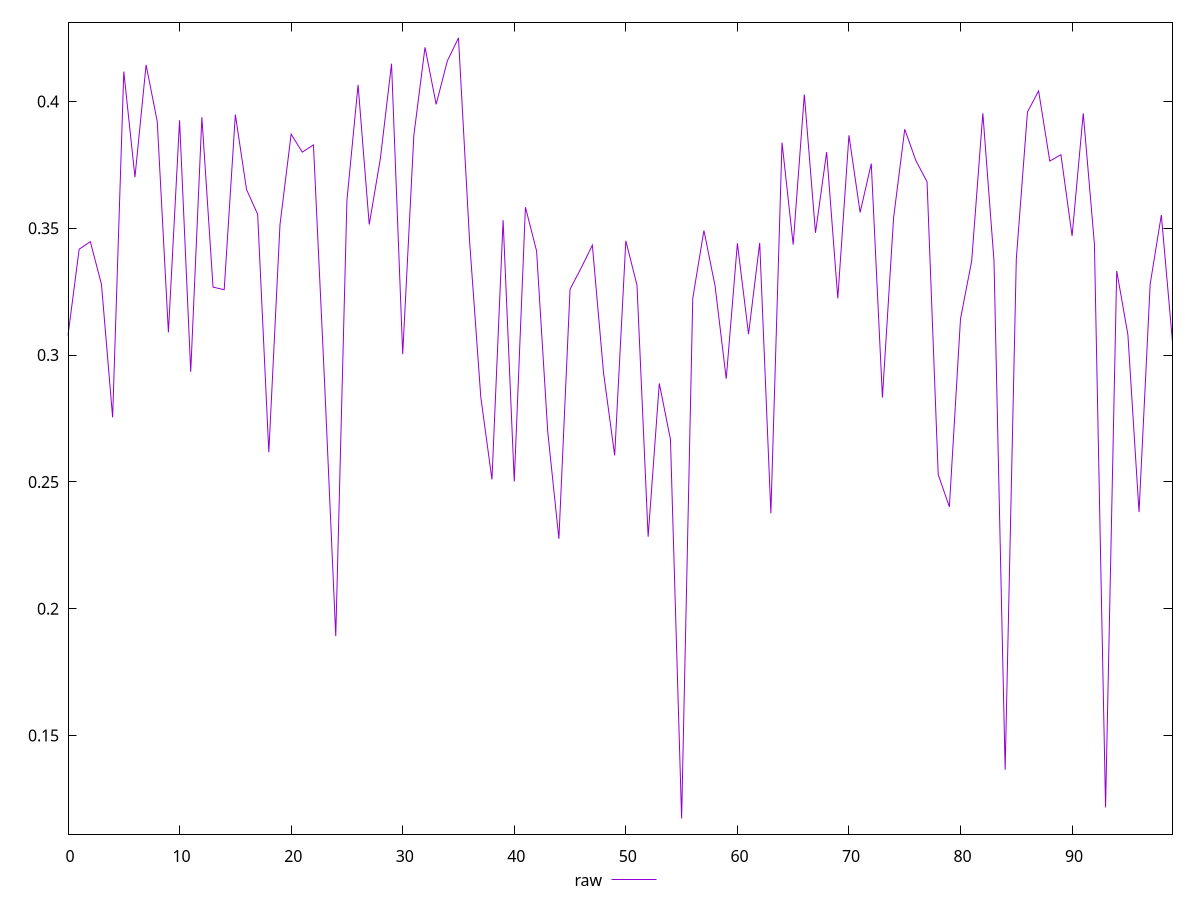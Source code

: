 reset

$raw <<EOF
0 0.3077448373153533
1 0.3417393211959902
2 0.34471247520057136
3 0.3279091660926527
4 0.275430527904314
5 0.41178219162706176
6 0.3701278791620792
7 0.41441288428066664
8 0.39206604546583335
9 0.30896265086767033
10 0.3925628098521359
11 0.29342080625585676
12 0.39376240895736986
13 0.3267786224253906
14 0.32576921296116024
15 0.3947997328797756
16 0.36530847007936484
17 0.3554978439761485
18 0.261669830078578
19 0.3513857235211158
20 0.38708491945991297
21 0.3800121186653154
22 0.382853257562531
23 0.2890426100174624
24 0.1891965107039496
25 0.3609723248114595
26 0.4065359664742354
27 0.3514573780425754
28 0.37752726677856885
29 0.4148621641027458
30 0.30038731906242144
31 0.3866555759705969
32 0.42132852716645486
33 0.39884166024610757
34 0.4159509293926727
35 0.42504123689524603
36 0.3446185601893056
37 0.28345859318430916
38 0.2509713327759234
39 0.35320194276084943
40 0.2501582877275676
41 0.35829974047940305
42 0.3410522627302408
43 0.26982278098498985
44 0.22755298110801309
45 0.3259308533359357
46 0.3343922959750553
47 0.343333279105475
48 0.29306306254568887
49 0.2604351719909961
50 0.34502088336761294
51 0.3275747545191359
52 0.22838398419841
53 0.2888219834558028
54 0.26677600497373005
55 0.11729575002372292
56 0.32242742281092196
57 0.3491179849070584
58 0.32722082430522936
59 0.29065568004258674
60 0.344080243648962
61 0.30825809665827586
62 0.3442579967903015
63 0.23761855372261065
64 0.3837708975790701
65 0.34355831224672717
66 0.4027256003047727
67 0.3481982660748628
68 0.38002404919298727
69 0.3223650019388429
70 0.3866574458694925
71 0.35621668652032923
72 0.37547024753793257
73 0.28325682496842397
74 0.354104857451383
75 0.3890365344182237
76 0.3766663077631798
77 0.3683142340301054
78 0.2528953163709836
79 0.24016565626866312
80 0.3143597555956919
81 0.3370946677347839
82 0.39534403058607837
83 0.33715466620414963
84 0.13653170201687964
85 0.33785543835359083
86 0.39582622323289385
87 0.40414648905838385
88 0.3764948520314627
89 0.3789932908557111
90 0.34696687797132136
91 0.3953104812314112
92 0.3438425900940752
93 0.12169703011656335
94 0.33319213417671767
95 0.3081222737314351
96 0.23809458541015904
97 0.32798442585598914
98 0.355223640910187
99 0.30512305957589264
EOF

set key outside below
set xrange [0:99]
set yrange [0.11114084028629245:0.43119614663267647]
set trange [0.11114084028629245:0.43119614663267647]
set terminal svg size 640, 500 enhanced background rgb 'white'
set output "reprap/meta/pScore/samples/pages+cached+noexternal+nomedia+nocss+nojs/raw/values.svg"

plot $raw title "raw" with line

reset
